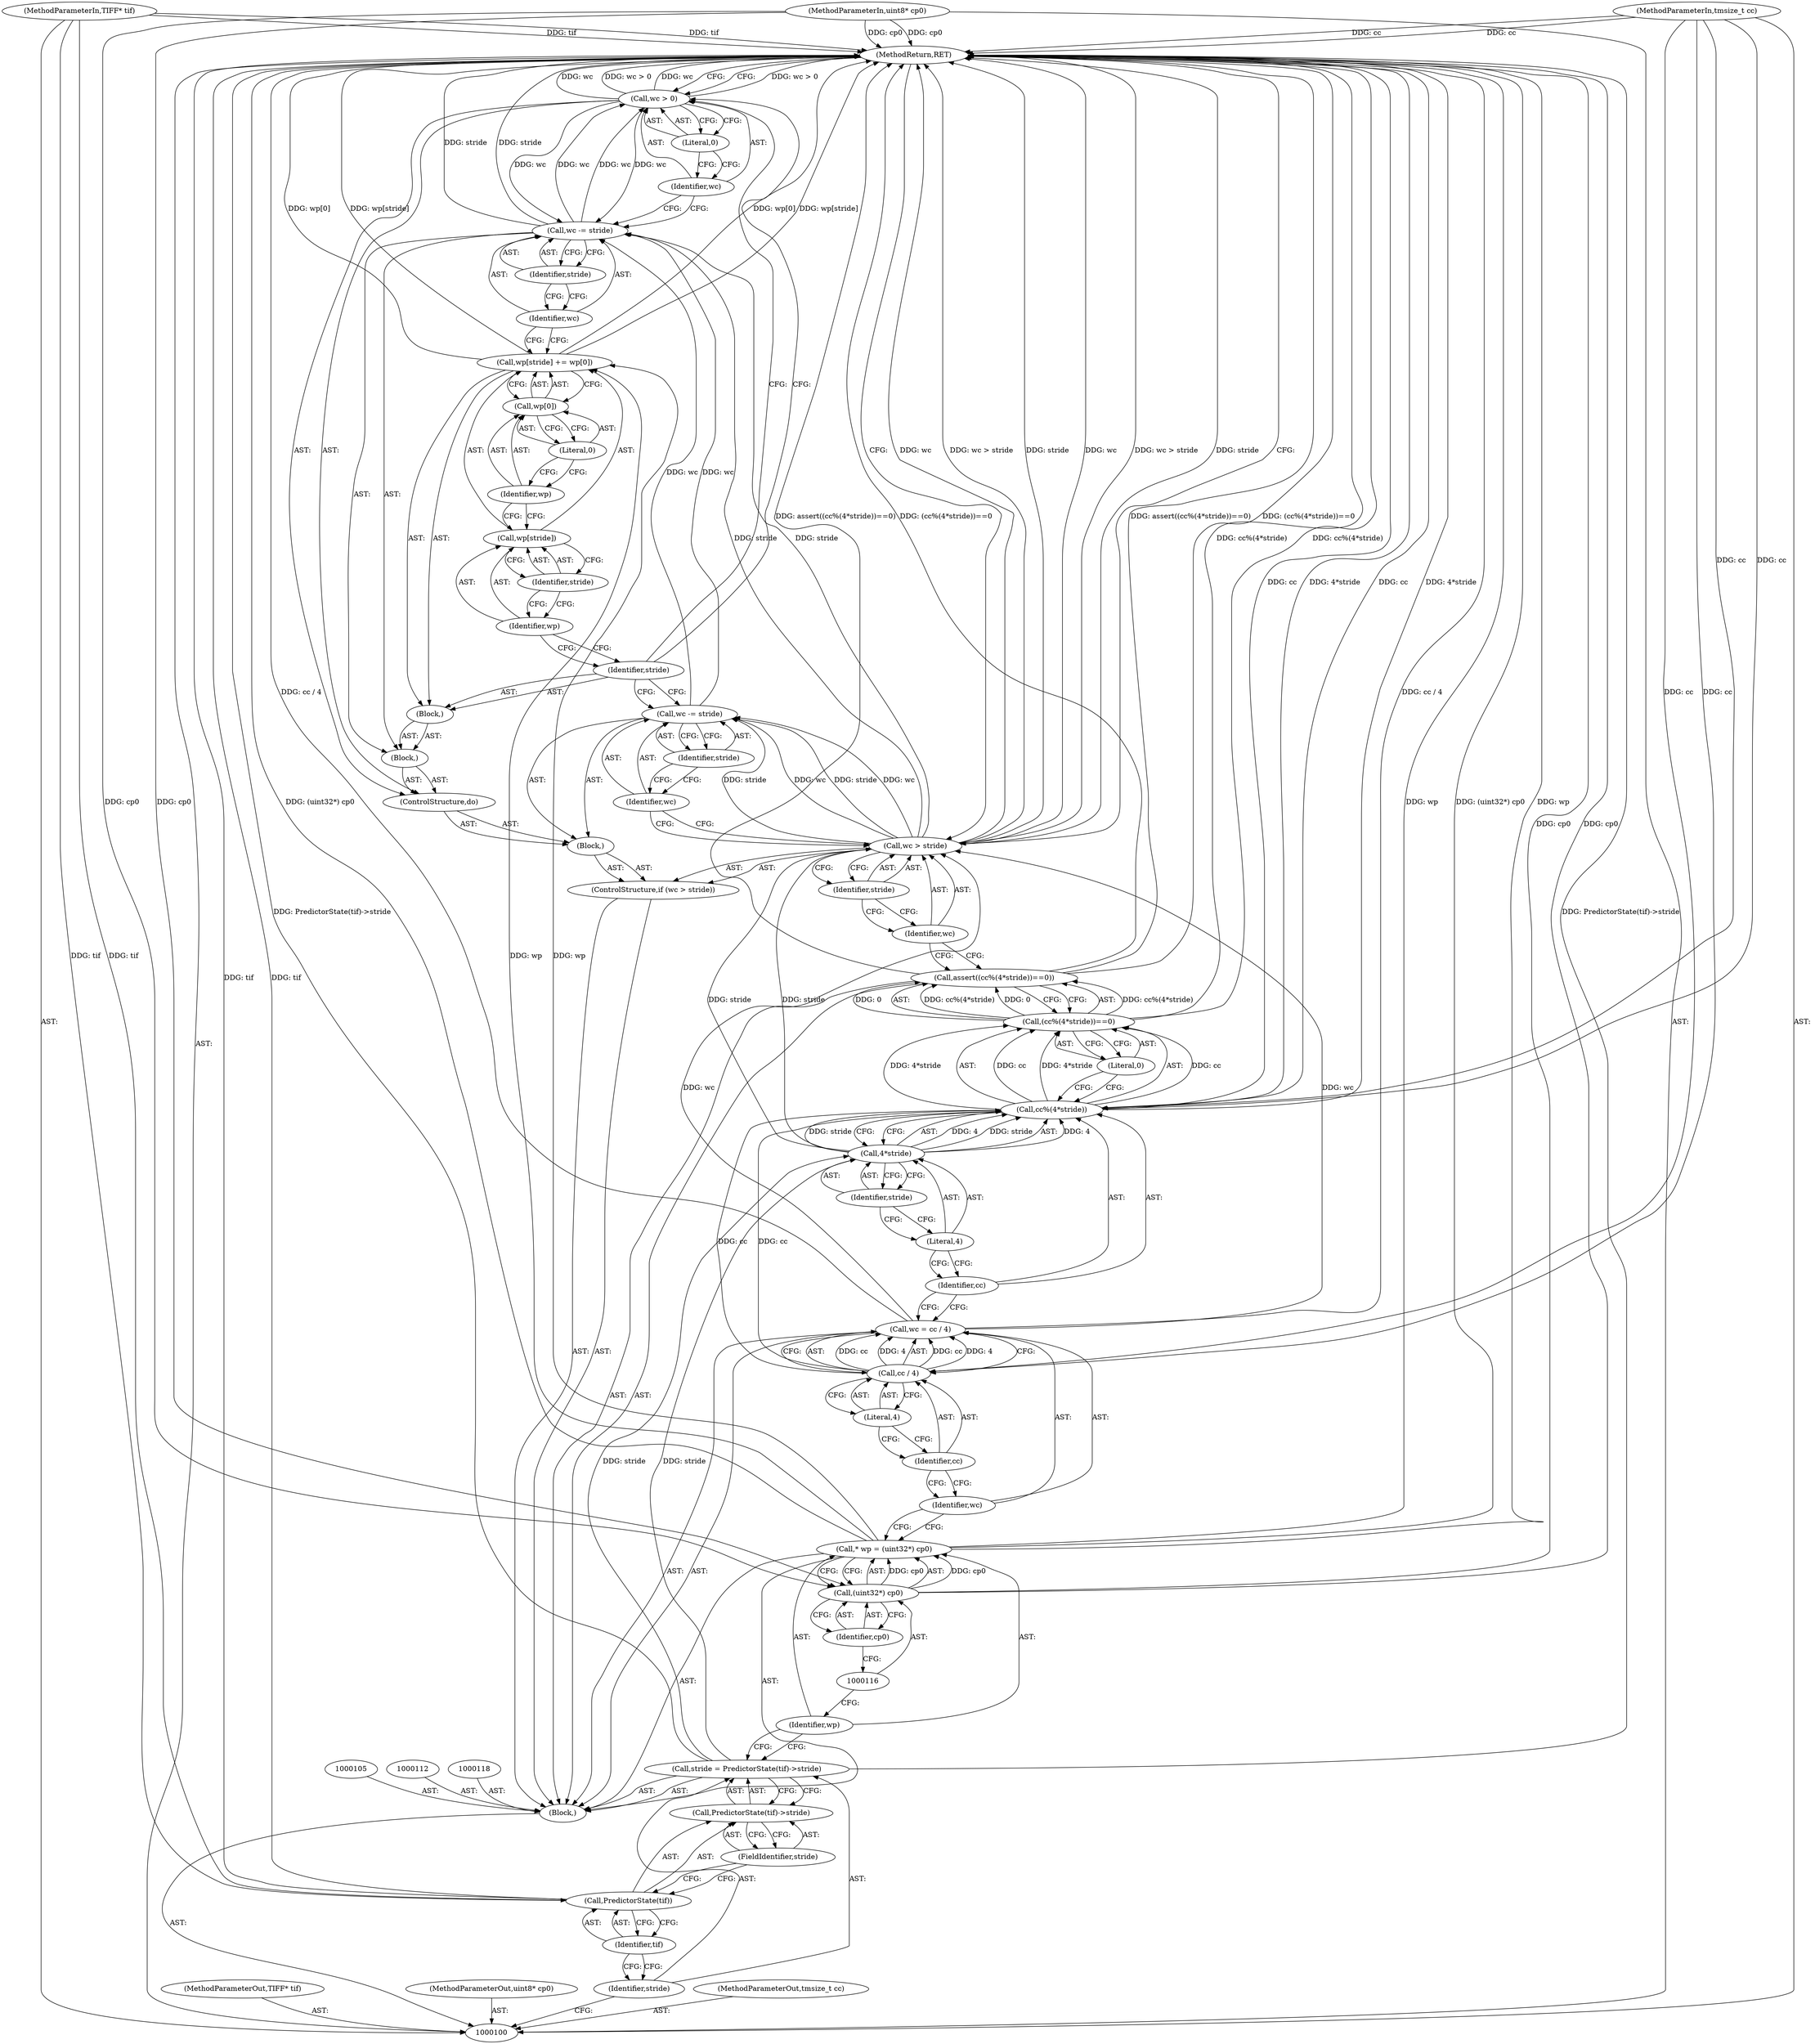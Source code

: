 digraph "1_libtiff_3ca657a8793dd011bf869695d72ad31c779c3cc1_6" {
"1000157" [label="(MethodReturn,RET)"];
"1000101" [label="(MethodParameterIn,TIFF* tif)"];
"1000229" [label="(MethodParameterOut,TIFF* tif)"];
"1000102" [label="(MethodParameterIn,uint8* cp0)"];
"1000230" [label="(MethodParameterOut,uint8* cp0)"];
"1000103" [label="(MethodParameterIn,tmsize_t cc)"];
"1000231" [label="(MethodParameterOut,tmsize_t cc)"];
"1000137" [label="(Call,wc -= stride)"];
"1000138" [label="(Identifier,wc)"];
"1000139" [label="(Identifier,stride)"];
"1000140" [label="(ControlStructure,do)"];
"1000141" [label="(Block,)"];
"1000142" [label="(Block,)"];
"1000143" [label="(Identifier,stride)"];
"1000144" [label="(Call,wp[stride] += wp[0])"];
"1000145" [label="(Call,wp[stride])"];
"1000146" [label="(Identifier,wp)"];
"1000147" [label="(Identifier,stride)"];
"1000148" [label="(Call,wp[0])"];
"1000149" [label="(Identifier,wp)"];
"1000150" [label="(Literal,0)"];
"1000153" [label="(Identifier,stride)"];
"1000151" [label="(Call,wc -= stride)"];
"1000152" [label="(Identifier,wc)"];
"1000154" [label="(Call,wc > 0)"];
"1000155" [label="(Identifier,wc)"];
"1000156" [label="(Literal,0)"];
"1000104" [label="(Block,)"];
"1000106" [label="(Call,stride = PredictorState(tif)->stride)"];
"1000107" [label="(Identifier,stride)"];
"1000108" [label="(Call,PredictorState(tif)->stride)"];
"1000109" [label="(Call,PredictorState(tif))"];
"1000110" [label="(Identifier,tif)"];
"1000111" [label="(FieldIdentifier,stride)"];
"1000114" [label="(Identifier,wp)"];
"1000115" [label="(Call,(uint32*) cp0)"];
"1000117" [label="(Identifier,cp0)"];
"1000113" [label="(Call,* wp = (uint32*) cp0)"];
"1000119" [label="(Call,wc = cc / 4)"];
"1000120" [label="(Identifier,wc)"];
"1000121" [label="(Call,cc / 4)"];
"1000122" [label="(Identifier,cc)"];
"1000123" [label="(Literal,4)"];
"1000124" [label="(Call,assert((cc%(4*stride))==0))"];
"1000128" [label="(Call,4*stride)"];
"1000129" [label="(Literal,4)"];
"1000130" [label="(Identifier,stride)"];
"1000131" [label="(Literal,0)"];
"1000125" [label="(Call,(cc%(4*stride))==0)"];
"1000126" [label="(Call,cc%(4*stride))"];
"1000127" [label="(Identifier,cc)"];
"1000135" [label="(Identifier,stride)"];
"1000136" [label="(Block,)"];
"1000132" [label="(ControlStructure,if (wc > stride))"];
"1000133" [label="(Call,wc > stride)"];
"1000134" [label="(Identifier,wc)"];
"1000157" -> "1000100"  [label="AST: "];
"1000157" -> "1000154"  [label="CFG: "];
"1000157" -> "1000133"  [label="CFG: "];
"1000115" -> "1000157"  [label="DDG: cp0"];
"1000125" -> "1000157"  [label="DDG: cc%(4*stride)"];
"1000124" -> "1000157"  [label="DDG: (cc%(4*stride))==0"];
"1000124" -> "1000157"  [label="DDG: assert((cc%(4*stride))==0)"];
"1000106" -> "1000157"  [label="DDG: PredictorState(tif)->stride"];
"1000113" -> "1000157"  [label="DDG: wp"];
"1000113" -> "1000157"  [label="DDG: (uint32*) cp0"];
"1000144" -> "1000157"  [label="DDG: wp[0]"];
"1000144" -> "1000157"  [label="DDG: wp[stride]"];
"1000154" -> "1000157"  [label="DDG: wc > 0"];
"1000154" -> "1000157"  [label="DDG: wc"];
"1000126" -> "1000157"  [label="DDG: 4*stride"];
"1000126" -> "1000157"  [label="DDG: cc"];
"1000103" -> "1000157"  [label="DDG: cc"];
"1000133" -> "1000157"  [label="DDG: wc"];
"1000133" -> "1000157"  [label="DDG: wc > stride"];
"1000133" -> "1000157"  [label="DDG: stride"];
"1000119" -> "1000157"  [label="DDG: cc / 4"];
"1000151" -> "1000157"  [label="DDG: stride"];
"1000102" -> "1000157"  [label="DDG: cp0"];
"1000101" -> "1000157"  [label="DDG: tif"];
"1000109" -> "1000157"  [label="DDG: tif"];
"1000101" -> "1000100"  [label="AST: "];
"1000101" -> "1000157"  [label="DDG: tif"];
"1000101" -> "1000109"  [label="DDG: tif"];
"1000229" -> "1000100"  [label="AST: "];
"1000102" -> "1000100"  [label="AST: "];
"1000102" -> "1000157"  [label="DDG: cp0"];
"1000102" -> "1000115"  [label="DDG: cp0"];
"1000230" -> "1000100"  [label="AST: "];
"1000103" -> "1000100"  [label="AST: "];
"1000103" -> "1000157"  [label="DDG: cc"];
"1000103" -> "1000121"  [label="DDG: cc"];
"1000103" -> "1000126"  [label="DDG: cc"];
"1000231" -> "1000100"  [label="AST: "];
"1000137" -> "1000136"  [label="AST: "];
"1000137" -> "1000139"  [label="CFG: "];
"1000138" -> "1000137"  [label="AST: "];
"1000139" -> "1000137"  [label="AST: "];
"1000143" -> "1000137"  [label="CFG: "];
"1000133" -> "1000137"  [label="DDG: stride"];
"1000133" -> "1000137"  [label="DDG: wc"];
"1000137" -> "1000151"  [label="DDG: wc"];
"1000138" -> "1000137"  [label="AST: "];
"1000138" -> "1000133"  [label="CFG: "];
"1000139" -> "1000138"  [label="CFG: "];
"1000139" -> "1000137"  [label="AST: "];
"1000139" -> "1000138"  [label="CFG: "];
"1000137" -> "1000139"  [label="CFG: "];
"1000140" -> "1000136"  [label="AST: "];
"1000141" -> "1000140"  [label="AST: "];
"1000154" -> "1000140"  [label="AST: "];
"1000141" -> "1000140"  [label="AST: "];
"1000142" -> "1000141"  [label="AST: "];
"1000151" -> "1000141"  [label="AST: "];
"1000142" -> "1000141"  [label="AST: "];
"1000143" -> "1000142"  [label="AST: "];
"1000144" -> "1000142"  [label="AST: "];
"1000143" -> "1000142"  [label="AST: "];
"1000143" -> "1000154"  [label="CFG: "];
"1000143" -> "1000137"  [label="CFG: "];
"1000146" -> "1000143"  [label="CFG: "];
"1000144" -> "1000142"  [label="AST: "];
"1000144" -> "1000148"  [label="CFG: "];
"1000145" -> "1000144"  [label="AST: "];
"1000148" -> "1000144"  [label="AST: "];
"1000152" -> "1000144"  [label="CFG: "];
"1000144" -> "1000157"  [label="DDG: wp[0]"];
"1000144" -> "1000157"  [label="DDG: wp[stride]"];
"1000113" -> "1000144"  [label="DDG: wp"];
"1000145" -> "1000144"  [label="AST: "];
"1000145" -> "1000147"  [label="CFG: "];
"1000146" -> "1000145"  [label="AST: "];
"1000147" -> "1000145"  [label="AST: "];
"1000149" -> "1000145"  [label="CFG: "];
"1000146" -> "1000145"  [label="AST: "];
"1000146" -> "1000143"  [label="CFG: "];
"1000147" -> "1000146"  [label="CFG: "];
"1000147" -> "1000145"  [label="AST: "];
"1000147" -> "1000146"  [label="CFG: "];
"1000145" -> "1000147"  [label="CFG: "];
"1000148" -> "1000144"  [label="AST: "];
"1000148" -> "1000150"  [label="CFG: "];
"1000149" -> "1000148"  [label="AST: "];
"1000150" -> "1000148"  [label="AST: "];
"1000144" -> "1000148"  [label="CFG: "];
"1000149" -> "1000148"  [label="AST: "];
"1000149" -> "1000145"  [label="CFG: "];
"1000150" -> "1000149"  [label="CFG: "];
"1000150" -> "1000148"  [label="AST: "];
"1000150" -> "1000149"  [label="CFG: "];
"1000148" -> "1000150"  [label="CFG: "];
"1000153" -> "1000151"  [label="AST: "];
"1000153" -> "1000152"  [label="CFG: "];
"1000151" -> "1000153"  [label="CFG: "];
"1000151" -> "1000141"  [label="AST: "];
"1000151" -> "1000153"  [label="CFG: "];
"1000152" -> "1000151"  [label="AST: "];
"1000153" -> "1000151"  [label="AST: "];
"1000155" -> "1000151"  [label="CFG: "];
"1000151" -> "1000157"  [label="DDG: stride"];
"1000133" -> "1000151"  [label="DDG: stride"];
"1000154" -> "1000151"  [label="DDG: wc"];
"1000137" -> "1000151"  [label="DDG: wc"];
"1000151" -> "1000154"  [label="DDG: wc"];
"1000152" -> "1000151"  [label="AST: "];
"1000152" -> "1000144"  [label="CFG: "];
"1000153" -> "1000152"  [label="CFG: "];
"1000154" -> "1000140"  [label="AST: "];
"1000154" -> "1000156"  [label="CFG: "];
"1000155" -> "1000154"  [label="AST: "];
"1000156" -> "1000154"  [label="AST: "];
"1000143" -> "1000154"  [label="CFG: "];
"1000157" -> "1000154"  [label="CFG: "];
"1000154" -> "1000157"  [label="DDG: wc > 0"];
"1000154" -> "1000157"  [label="DDG: wc"];
"1000154" -> "1000151"  [label="DDG: wc"];
"1000151" -> "1000154"  [label="DDG: wc"];
"1000155" -> "1000154"  [label="AST: "];
"1000155" -> "1000151"  [label="CFG: "];
"1000156" -> "1000155"  [label="CFG: "];
"1000156" -> "1000154"  [label="AST: "];
"1000156" -> "1000155"  [label="CFG: "];
"1000154" -> "1000156"  [label="CFG: "];
"1000104" -> "1000100"  [label="AST: "];
"1000105" -> "1000104"  [label="AST: "];
"1000106" -> "1000104"  [label="AST: "];
"1000112" -> "1000104"  [label="AST: "];
"1000113" -> "1000104"  [label="AST: "];
"1000118" -> "1000104"  [label="AST: "];
"1000119" -> "1000104"  [label="AST: "];
"1000124" -> "1000104"  [label="AST: "];
"1000132" -> "1000104"  [label="AST: "];
"1000106" -> "1000104"  [label="AST: "];
"1000106" -> "1000108"  [label="CFG: "];
"1000107" -> "1000106"  [label="AST: "];
"1000108" -> "1000106"  [label="AST: "];
"1000114" -> "1000106"  [label="CFG: "];
"1000106" -> "1000157"  [label="DDG: PredictorState(tif)->stride"];
"1000106" -> "1000128"  [label="DDG: stride"];
"1000107" -> "1000106"  [label="AST: "];
"1000107" -> "1000100"  [label="CFG: "];
"1000110" -> "1000107"  [label="CFG: "];
"1000108" -> "1000106"  [label="AST: "];
"1000108" -> "1000111"  [label="CFG: "];
"1000109" -> "1000108"  [label="AST: "];
"1000111" -> "1000108"  [label="AST: "];
"1000106" -> "1000108"  [label="CFG: "];
"1000109" -> "1000108"  [label="AST: "];
"1000109" -> "1000110"  [label="CFG: "];
"1000110" -> "1000109"  [label="AST: "];
"1000111" -> "1000109"  [label="CFG: "];
"1000109" -> "1000157"  [label="DDG: tif"];
"1000101" -> "1000109"  [label="DDG: tif"];
"1000110" -> "1000109"  [label="AST: "];
"1000110" -> "1000107"  [label="CFG: "];
"1000109" -> "1000110"  [label="CFG: "];
"1000111" -> "1000108"  [label="AST: "];
"1000111" -> "1000109"  [label="CFG: "];
"1000108" -> "1000111"  [label="CFG: "];
"1000114" -> "1000113"  [label="AST: "];
"1000114" -> "1000106"  [label="CFG: "];
"1000116" -> "1000114"  [label="CFG: "];
"1000115" -> "1000113"  [label="AST: "];
"1000115" -> "1000117"  [label="CFG: "];
"1000116" -> "1000115"  [label="AST: "];
"1000117" -> "1000115"  [label="AST: "];
"1000113" -> "1000115"  [label="CFG: "];
"1000115" -> "1000157"  [label="DDG: cp0"];
"1000115" -> "1000113"  [label="DDG: cp0"];
"1000102" -> "1000115"  [label="DDG: cp0"];
"1000117" -> "1000115"  [label="AST: "];
"1000117" -> "1000116"  [label="CFG: "];
"1000115" -> "1000117"  [label="CFG: "];
"1000113" -> "1000104"  [label="AST: "];
"1000113" -> "1000115"  [label="CFG: "];
"1000114" -> "1000113"  [label="AST: "];
"1000115" -> "1000113"  [label="AST: "];
"1000120" -> "1000113"  [label="CFG: "];
"1000113" -> "1000157"  [label="DDG: wp"];
"1000113" -> "1000157"  [label="DDG: (uint32*) cp0"];
"1000115" -> "1000113"  [label="DDG: cp0"];
"1000113" -> "1000144"  [label="DDG: wp"];
"1000119" -> "1000104"  [label="AST: "];
"1000119" -> "1000121"  [label="CFG: "];
"1000120" -> "1000119"  [label="AST: "];
"1000121" -> "1000119"  [label="AST: "];
"1000127" -> "1000119"  [label="CFG: "];
"1000119" -> "1000157"  [label="DDG: cc / 4"];
"1000121" -> "1000119"  [label="DDG: cc"];
"1000121" -> "1000119"  [label="DDG: 4"];
"1000119" -> "1000133"  [label="DDG: wc"];
"1000120" -> "1000119"  [label="AST: "];
"1000120" -> "1000113"  [label="CFG: "];
"1000122" -> "1000120"  [label="CFG: "];
"1000121" -> "1000119"  [label="AST: "];
"1000121" -> "1000123"  [label="CFG: "];
"1000122" -> "1000121"  [label="AST: "];
"1000123" -> "1000121"  [label="AST: "];
"1000119" -> "1000121"  [label="CFG: "];
"1000121" -> "1000119"  [label="DDG: cc"];
"1000121" -> "1000119"  [label="DDG: 4"];
"1000103" -> "1000121"  [label="DDG: cc"];
"1000121" -> "1000126"  [label="DDG: cc"];
"1000122" -> "1000121"  [label="AST: "];
"1000122" -> "1000120"  [label="CFG: "];
"1000123" -> "1000122"  [label="CFG: "];
"1000123" -> "1000121"  [label="AST: "];
"1000123" -> "1000122"  [label="CFG: "];
"1000121" -> "1000123"  [label="CFG: "];
"1000124" -> "1000104"  [label="AST: "];
"1000124" -> "1000125"  [label="CFG: "];
"1000125" -> "1000124"  [label="AST: "];
"1000134" -> "1000124"  [label="CFG: "];
"1000124" -> "1000157"  [label="DDG: (cc%(4*stride))==0"];
"1000124" -> "1000157"  [label="DDG: assert((cc%(4*stride))==0)"];
"1000125" -> "1000124"  [label="DDG: cc%(4*stride)"];
"1000125" -> "1000124"  [label="DDG: 0"];
"1000128" -> "1000126"  [label="AST: "];
"1000128" -> "1000130"  [label="CFG: "];
"1000129" -> "1000128"  [label="AST: "];
"1000130" -> "1000128"  [label="AST: "];
"1000126" -> "1000128"  [label="CFG: "];
"1000128" -> "1000126"  [label="DDG: 4"];
"1000128" -> "1000126"  [label="DDG: stride"];
"1000106" -> "1000128"  [label="DDG: stride"];
"1000128" -> "1000133"  [label="DDG: stride"];
"1000129" -> "1000128"  [label="AST: "];
"1000129" -> "1000127"  [label="CFG: "];
"1000130" -> "1000129"  [label="CFG: "];
"1000130" -> "1000128"  [label="AST: "];
"1000130" -> "1000129"  [label="CFG: "];
"1000128" -> "1000130"  [label="CFG: "];
"1000131" -> "1000125"  [label="AST: "];
"1000131" -> "1000126"  [label="CFG: "];
"1000125" -> "1000131"  [label="CFG: "];
"1000125" -> "1000124"  [label="AST: "];
"1000125" -> "1000131"  [label="CFG: "];
"1000126" -> "1000125"  [label="AST: "];
"1000131" -> "1000125"  [label="AST: "];
"1000124" -> "1000125"  [label="CFG: "];
"1000125" -> "1000157"  [label="DDG: cc%(4*stride)"];
"1000125" -> "1000124"  [label="DDG: cc%(4*stride)"];
"1000125" -> "1000124"  [label="DDG: 0"];
"1000126" -> "1000125"  [label="DDG: cc"];
"1000126" -> "1000125"  [label="DDG: 4*stride"];
"1000126" -> "1000125"  [label="AST: "];
"1000126" -> "1000128"  [label="CFG: "];
"1000127" -> "1000126"  [label="AST: "];
"1000128" -> "1000126"  [label="AST: "];
"1000131" -> "1000126"  [label="CFG: "];
"1000126" -> "1000157"  [label="DDG: 4*stride"];
"1000126" -> "1000157"  [label="DDG: cc"];
"1000126" -> "1000125"  [label="DDG: cc"];
"1000126" -> "1000125"  [label="DDG: 4*stride"];
"1000121" -> "1000126"  [label="DDG: cc"];
"1000103" -> "1000126"  [label="DDG: cc"];
"1000128" -> "1000126"  [label="DDG: 4"];
"1000128" -> "1000126"  [label="DDG: stride"];
"1000127" -> "1000126"  [label="AST: "];
"1000127" -> "1000119"  [label="CFG: "];
"1000129" -> "1000127"  [label="CFG: "];
"1000135" -> "1000133"  [label="AST: "];
"1000135" -> "1000134"  [label="CFG: "];
"1000133" -> "1000135"  [label="CFG: "];
"1000136" -> "1000132"  [label="AST: "];
"1000137" -> "1000136"  [label="AST: "];
"1000140" -> "1000136"  [label="AST: "];
"1000132" -> "1000104"  [label="AST: "];
"1000133" -> "1000132"  [label="AST: "];
"1000136" -> "1000132"  [label="AST: "];
"1000133" -> "1000132"  [label="AST: "];
"1000133" -> "1000135"  [label="CFG: "];
"1000134" -> "1000133"  [label="AST: "];
"1000135" -> "1000133"  [label="AST: "];
"1000138" -> "1000133"  [label="CFG: "];
"1000157" -> "1000133"  [label="CFG: "];
"1000133" -> "1000157"  [label="DDG: wc"];
"1000133" -> "1000157"  [label="DDG: wc > stride"];
"1000133" -> "1000157"  [label="DDG: stride"];
"1000119" -> "1000133"  [label="DDG: wc"];
"1000128" -> "1000133"  [label="DDG: stride"];
"1000133" -> "1000137"  [label="DDG: stride"];
"1000133" -> "1000137"  [label="DDG: wc"];
"1000133" -> "1000151"  [label="DDG: stride"];
"1000134" -> "1000133"  [label="AST: "];
"1000134" -> "1000124"  [label="CFG: "];
"1000135" -> "1000134"  [label="CFG: "];
}
